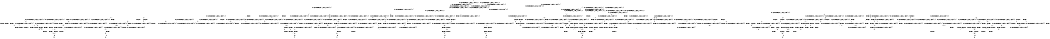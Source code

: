 digraph BCG {
size = "7, 10.5";
center = TRUE;
node [shape = circle];
0 [peripheries = 2];
0 -> 1 [label = "EX !0 !ATOMIC_EXCH_BRANCH (1, +0, FALSE, +0, 1, TRUE) !{0, 1, 2}"];
0 -> 2 [label = "EX !2 !ATOMIC_EXCH_BRANCH (1, +0, FALSE, +0, 1, TRUE) !{0, 1, 2}"];
0 -> 3 [label = "EX !1 !ATOMIC_EXCH_BRANCH (1, +1, TRUE, +0, 2, TRUE) !{0, 1, 2}"];
0 -> 4 [label = "EX !0 !ATOMIC_EXCH_BRANCH (1, +0, FALSE, +0, 1, TRUE) !{0, 1, 2}"];
1 -> 1 [label = "EX !0 !ATOMIC_EXCH_BRANCH (1, +0, FALSE, +0, 1, TRUE) !{0, 1, 2}"];
1 -> 5 [label = "EX !2 !ATOMIC_EXCH_BRANCH (1, +0, FALSE, +0, 1, TRUE) !{0, 1, 2}"];
1 -> 6 [label = "EX !1 !ATOMIC_EXCH_BRANCH (1, +1, TRUE, +0, 2, TRUE) !{0, 1, 2}"];
1 -> 4 [label = "EX !0 !ATOMIC_EXCH_BRANCH (1, +0, FALSE, +0, 1, TRUE) !{0, 1, 2}"];
2 -> 2 [label = "EX !2 !ATOMIC_EXCH_BRANCH (1, +0, FALSE, +0, 1, TRUE) !{0, 1, 2}"];
2 -> 5 [label = "EX !0 !ATOMIC_EXCH_BRANCH (1, +0, FALSE, +0, 1, TRUE) !{0, 1, 2}"];
2 -> 7 [label = "EX !1 !ATOMIC_EXCH_BRANCH (1, +1, TRUE, +0, 2, TRUE) !{0, 1, 2}"];
2 -> 8 [label = "EX !0 !ATOMIC_EXCH_BRANCH (1, +0, FALSE, +0, 1, TRUE) !{0, 1, 2}"];
3 -> 9 [label = "EX !0 !ATOMIC_EXCH_BRANCH (1, +0, FALSE, +0, 1, FALSE) !{0, 1, 2}"];
3 -> 10 [label = "EX !2 !ATOMIC_EXCH_BRANCH (1, +0, FALSE, +0, 1, FALSE) !{0, 1, 2}"];
3 -> 11 [label = "TERMINATE !1"];
3 -> 12 [label = "EX !0 !ATOMIC_EXCH_BRANCH (1, +0, FALSE, +0, 1, FALSE) !{0, 1, 2}"];
4 -> 13 [label = "EX !1 !ATOMIC_EXCH_BRANCH (1, +1, TRUE, +0, 2, TRUE) !{0, 1, 2}"];
4 -> 4 [label = "EX !0 !ATOMIC_EXCH_BRANCH (1, +0, FALSE, +0, 1, TRUE) !{0, 1, 2}"];
4 -> 8 [label = "EX !2 !ATOMIC_EXCH_BRANCH (1, +0, FALSE, +0, 1, TRUE) !{0, 1, 2}"];
4 -> 14 [label = "EX !1 !ATOMIC_EXCH_BRANCH (1, +1, TRUE, +0, 2, TRUE) !{0, 1, 2}"];
5 -> 5 [label = "EX !0 !ATOMIC_EXCH_BRANCH (1, +0, FALSE, +0, 1, TRUE) !{0, 1, 2}"];
5 -> 5 [label = "EX !2 !ATOMIC_EXCH_BRANCH (1, +0, FALSE, +0, 1, TRUE) !{0, 1, 2}"];
5 -> 15 [label = "EX !1 !ATOMIC_EXCH_BRANCH (1, +1, TRUE, +0, 2, TRUE) !{0, 1, 2}"];
5 -> 8 [label = "EX !0 !ATOMIC_EXCH_BRANCH (1, +0, FALSE, +0, 1, TRUE) !{0, 1, 2}"];
6 -> 9 [label = "EX !0 !ATOMIC_EXCH_BRANCH (1, +0, FALSE, +0, 1, FALSE) !{0, 1, 2}"];
6 -> 16 [label = "EX !2 !ATOMIC_EXCH_BRANCH (1, +0, FALSE, +0, 1, FALSE) !{0, 1, 2}"];
6 -> 17 [label = "TERMINATE !1"];
6 -> 12 [label = "EX !0 !ATOMIC_EXCH_BRANCH (1, +0, FALSE, +0, 1, FALSE) !{0, 1, 2}"];
7 -> 10 [label = "EX !2 !ATOMIC_EXCH_BRANCH (1, +0, FALSE, +0, 1, FALSE) !{0, 1, 2}"];
7 -> 18 [label = "EX !0 !ATOMIC_EXCH_BRANCH (1, +0, FALSE, +0, 1, FALSE) !{0, 1, 2}"];
7 -> 19 [label = "TERMINATE !1"];
7 -> 20 [label = "EX !0 !ATOMIC_EXCH_BRANCH (1, +0, FALSE, +0, 1, FALSE) !{0, 1, 2}"];
8 -> 21 [label = "EX !1 !ATOMIC_EXCH_BRANCH (1, +1, TRUE, +0, 2, TRUE) !{0, 1, 2}"];
8 -> 8 [label = "EX !0 !ATOMIC_EXCH_BRANCH (1, +0, FALSE, +0, 1, TRUE) !{0, 1, 2}"];
8 -> 8 [label = "EX !2 !ATOMIC_EXCH_BRANCH (1, +0, FALSE, +0, 1, TRUE) !{0, 1, 2}"];
8 -> 22 [label = "EX !1 !ATOMIC_EXCH_BRANCH (1, +1, TRUE, +0, 2, TRUE) !{0, 1, 2}"];
9 -> 23 [label = "EX !2 !ATOMIC_EXCH_BRANCH (1, +0, FALSE, +0, 1, FALSE) !{0, 1, 2}"];
9 -> 24 [label = "TERMINATE !0"];
9 -> 25 [label = "TERMINATE !1"];
10 -> 23 [label = "EX !0 !ATOMIC_EXCH_BRANCH (1, +0, FALSE, +0, 1, FALSE) !{0, 1, 2}"];
10 -> 26 [label = "TERMINATE !2"];
10 -> 27 [label = "TERMINATE !1"];
10 -> 28 [label = "EX !0 !ATOMIC_EXCH_BRANCH (1, +0, FALSE, +0, 1, FALSE) !{0, 1, 2}"];
11 -> 29 [label = "EX !0 !ATOMIC_EXCH_BRANCH (1, +0, FALSE, +0, 1, FALSE) !{0, 2}"];
11 -> 30 [label = "EX !2 !ATOMIC_EXCH_BRANCH (1, +0, FALSE, +0, 1, FALSE) !{0, 2}"];
11 -> 31 [label = "EX !0 !ATOMIC_EXCH_BRANCH (1, +0, FALSE, +0, 1, FALSE) !{0, 2}"];
12 -> 28 [label = "EX !2 !ATOMIC_EXCH_BRANCH (1, +0, FALSE, +0, 1, FALSE) !{0, 1, 2}"];
12 -> 32 [label = "TERMINATE !0"];
12 -> 33 [label = "TERMINATE !1"];
13 -> 34 [label = "EX !2 !ATOMIC_EXCH_BRANCH (1, +0, FALSE, +0, 1, FALSE) !{0, 1, 2}"];
13 -> 35 [label = "EX !0 !ATOMIC_EXCH_BRANCH (1, +0, FALSE, +0, 1, FALSE) !{0, 1, 2}"];
13 -> 36 [label = "EX !2 !ATOMIC_EXCH_BRANCH (1, +0, FALSE, +0, 1, FALSE) !{0, 1, 2}"];
13 -> 37 [label = "TERMINATE !1"];
14 -> 12 [label = "EX !0 !ATOMIC_EXCH_BRANCH (1, +0, FALSE, +0, 1, FALSE) !{0, 1, 2}"];
14 -> 38 [label = "EX !2 !ATOMIC_EXCH_BRANCH (1, +0, FALSE, +0, 1, FALSE) !{0, 1, 2}"];
14 -> 39 [label = "TERMINATE !1"];
15 -> 18 [label = "EX !0 !ATOMIC_EXCH_BRANCH (1, +0, FALSE, +0, 1, FALSE) !{0, 1, 2}"];
15 -> 16 [label = "EX !2 !ATOMIC_EXCH_BRANCH (1, +0, FALSE, +0, 1, FALSE) !{0, 1, 2}"];
15 -> 40 [label = "TERMINATE !1"];
15 -> 20 [label = "EX !0 !ATOMIC_EXCH_BRANCH (1, +0, FALSE, +0, 1, FALSE) !{0, 1, 2}"];
16 -> 23 [label = "EX !0 !ATOMIC_EXCH_BRANCH (1, +0, FALSE, +0, 1, FALSE) !{0, 1, 2}"];
16 -> 41 [label = "TERMINATE !2"];
16 -> 42 [label = "TERMINATE !1"];
16 -> 28 [label = "EX !0 !ATOMIC_EXCH_BRANCH (1, +0, FALSE, +0, 1, FALSE) !{0, 1, 2}"];
17 -> 29 [label = "EX !0 !ATOMIC_EXCH_BRANCH (1, +0, FALSE, +0, 1, FALSE) !{0, 2}"];
17 -> 43 [label = "EX !2 !ATOMIC_EXCH_BRANCH (1, +0, FALSE, +0, 1, FALSE) !{0, 2}"];
17 -> 31 [label = "EX !0 !ATOMIC_EXCH_BRANCH (1, +0, FALSE, +0, 1, FALSE) !{0, 2}"];
18 -> 23 [label = "EX !2 !ATOMIC_EXCH_BRANCH (1, +0, FALSE, +0, 1, FALSE) !{0, 1, 2}"];
18 -> 44 [label = "TERMINATE !0"];
18 -> 45 [label = "TERMINATE !1"];
19 -> 30 [label = "EX !2 !ATOMIC_EXCH_BRANCH (1, +0, FALSE, +0, 1, FALSE) !{0, 2}"];
19 -> 46 [label = "EX !0 !ATOMIC_EXCH_BRANCH (1, +0, FALSE, +0, 1, FALSE) !{0, 2}"];
19 -> 47 [label = "EX !0 !ATOMIC_EXCH_BRANCH (1, +0, FALSE, +0, 1, FALSE) !{0, 2}"];
20 -> 28 [label = "EX !2 !ATOMIC_EXCH_BRANCH (1, +0, FALSE, +0, 1, FALSE) !{0, 1, 2}"];
20 -> 48 [label = "TERMINATE !0"];
20 -> 49 [label = "TERMINATE !1"];
21 -> 34 [label = "EX !2 !ATOMIC_EXCH_BRANCH (1, +0, FALSE, +0, 1, FALSE) !{0, 1, 2}"];
21 -> 50 [label = "EX !0 !ATOMIC_EXCH_BRANCH (1, +0, FALSE, +0, 1, FALSE) !{0, 1, 2}"];
21 -> 36 [label = "EX !2 !ATOMIC_EXCH_BRANCH (1, +0, FALSE, +0, 1, FALSE) !{0, 1, 2}"];
21 -> 51 [label = "TERMINATE !1"];
22 -> 20 [label = "EX !0 !ATOMIC_EXCH_BRANCH (1, +0, FALSE, +0, 1, FALSE) !{0, 1, 2}"];
22 -> 38 [label = "EX !2 !ATOMIC_EXCH_BRANCH (1, +0, FALSE, +0, 1, FALSE) !{0, 1, 2}"];
22 -> 52 [label = "TERMINATE !1"];
23 -> 53 [label = "TERMINATE !0"];
23 -> 54 [label = "TERMINATE !2"];
23 -> 55 [label = "TERMINATE !1"];
24 -> 56 [label = "EX !2 !ATOMIC_EXCH_BRANCH (1, +0, FALSE, +0, 1, FALSE) !{1, 2}"];
24 -> 57 [label = "TERMINATE !1"];
25 -> 58 [label = "EX !2 !ATOMIC_EXCH_BRANCH (1, +0, FALSE, +0, 1, FALSE) !{0, 2}"];
25 -> 57 [label = "TERMINATE !0"];
26 -> 59 [label = "EX !0 !ATOMIC_EXCH_BRANCH (1, +0, FALSE, +0, 1, FALSE) !{0, 1}"];
26 -> 60 [label = "TERMINATE !1"];
26 -> 61 [label = "EX !0 !ATOMIC_EXCH_BRANCH (1, +0, FALSE, +0, 1, FALSE) !{0, 1}"];
27 -> 58 [label = "EX !0 !ATOMIC_EXCH_BRANCH (1, +0, FALSE, +0, 1, FALSE) !{0, 2}"];
27 -> 60 [label = "TERMINATE !2"];
27 -> 62 [label = "EX !0 !ATOMIC_EXCH_BRANCH (1, +0, FALSE, +0, 1, FALSE) !{0, 2}"];
28 -> 63 [label = "TERMINATE !0"];
28 -> 64 [label = "TERMINATE !2"];
28 -> 65 [label = "TERMINATE !1"];
29 -> 58 [label = "EX !2 !ATOMIC_EXCH_BRANCH (1, +0, FALSE, +0, 1, FALSE) !{0, 2}"];
29 -> 57 [label = "TERMINATE !0"];
30 -> 58 [label = "EX !0 !ATOMIC_EXCH_BRANCH (1, +0, FALSE, +0, 1, FALSE) !{0, 2}"];
30 -> 60 [label = "TERMINATE !2"];
30 -> 62 [label = "EX !0 !ATOMIC_EXCH_BRANCH (1, +0, FALSE, +0, 1, FALSE) !{0, 2}"];
31 -> 66 [label = "EX !2 !ATOMIC_EXCH_BRANCH (1, +0, FALSE, +0, 1, FALSE) !{0, 2}"];
31 -> 62 [label = "EX !2 !ATOMIC_EXCH_BRANCH (1, +0, FALSE, +0, 1, FALSE) !{0, 2}"];
31 -> 67 [label = "TERMINATE !0"];
32 -> 68 [label = "EX !2 !ATOMIC_EXCH_BRANCH (1, +0, FALSE, +0, 1, FALSE) !{1, 2}"];
32 -> 69 [label = "TERMINATE !1"];
33 -> 70 [label = "EX !2 !ATOMIC_EXCH_BRANCH (1, +0, FALSE, +0, 1, FALSE) !{0, 2}"];
33 -> 69 [label = "TERMINATE !0"];
34 -> 71 [label = "EX !0 !ATOMIC_EXCH_BRANCH (1, +0, FALSE, +0, 1, FALSE) !{0, 1, 2}"];
34 -> 72 [label = "TERMINATE !2"];
34 -> 73 [label = "TERMINATE !1"];
34 -> 28 [label = "EX !0 !ATOMIC_EXCH_BRANCH (1, +0, FALSE, +0, 1, FALSE) !{0, 1, 2}"];
35 -> 71 [label = "EX !2 !ATOMIC_EXCH_BRANCH (1, +0, FALSE, +0, 1, FALSE) !{0, 1, 2}"];
35 -> 74 [label = "EX !2 !ATOMIC_EXCH_BRANCH (1, +0, FALSE, +0, 1, FALSE) !{0, 1, 2}"];
35 -> 75 [label = "TERMINATE !0"];
35 -> 76 [label = "TERMINATE !1"];
36 -> 74 [label = "EX !0 !ATOMIC_EXCH_BRANCH (1, +0, FALSE, +0, 1, FALSE) !{0, 1, 2}"];
36 -> 77 [label = "TERMINATE !2"];
36 -> 78 [label = "TERMINATE !1"];
37 -> 79 [label = "EX !0 !ATOMIC_EXCH_BRANCH (1, +0, FALSE, +0, 1, FALSE) !{0, 2}"];
37 -> 80 [label = "EX !2 !ATOMIC_EXCH_BRANCH (1, +0, FALSE, +0, 1, FALSE) !{0, 2}"];
38 -> 28 [label = "EX !0 !ATOMIC_EXCH_BRANCH (1, +0, FALSE, +0, 1, FALSE) !{0, 1, 2}"];
38 -> 81 [label = "TERMINATE !2"];
38 -> 82 [label = "TERMINATE !1"];
39 -> 83 [label = "EX !0 !ATOMIC_EXCH_BRANCH (1, +0, FALSE, +0, 1, FALSE) !{0, 2}"];
39 -> 84 [label = "EX !2 !ATOMIC_EXCH_BRANCH (1, +0, FALSE, +0, 1, FALSE) !{0, 2}"];
40 -> 46 [label = "EX !0 !ATOMIC_EXCH_BRANCH (1, +0, FALSE, +0, 1, FALSE) !{0, 2}"];
40 -> 43 [label = "EX !2 !ATOMIC_EXCH_BRANCH (1, +0, FALSE, +0, 1, FALSE) !{0, 2}"];
40 -> 47 [label = "EX !0 !ATOMIC_EXCH_BRANCH (1, +0, FALSE, +0, 1, FALSE) !{0, 2}"];
41 -> 59 [label = "EX !0 !ATOMIC_EXCH_BRANCH (1, +0, FALSE, +0, 1, FALSE) !{0, 1}"];
41 -> 85 [label = "TERMINATE !1"];
41 -> 61 [label = "EX !0 !ATOMIC_EXCH_BRANCH (1, +0, FALSE, +0, 1, FALSE) !{0, 1}"];
42 -> 58 [label = "EX !0 !ATOMIC_EXCH_BRANCH (1, +0, FALSE, +0, 1, FALSE) !{0, 2}"];
42 -> 85 [label = "TERMINATE !2"];
42 -> 62 [label = "EX !0 !ATOMIC_EXCH_BRANCH (1, +0, FALSE, +0, 1, FALSE) !{0, 2}"];
43 -> 58 [label = "EX !0 !ATOMIC_EXCH_BRANCH (1, +0, FALSE, +0, 1, FALSE) !{0, 2}"];
43 -> 85 [label = "TERMINATE !2"];
43 -> 62 [label = "EX !0 !ATOMIC_EXCH_BRANCH (1, +0, FALSE, +0, 1, FALSE) !{0, 2}"];
44 -> 56 [label = "EX !2 !ATOMIC_EXCH_BRANCH (1, +0, FALSE, +0, 1, FALSE) !{1, 2}"];
44 -> 86 [label = "TERMINATE !1"];
45 -> 58 [label = "EX !2 !ATOMIC_EXCH_BRANCH (1, +0, FALSE, +0, 1, FALSE) !{0, 2}"];
45 -> 86 [label = "TERMINATE !0"];
46 -> 58 [label = "EX !2 !ATOMIC_EXCH_BRANCH (1, +0, FALSE, +0, 1, FALSE) !{0, 2}"];
46 -> 86 [label = "TERMINATE !0"];
47 -> 66 [label = "EX !2 !ATOMIC_EXCH_BRANCH (1, +0, FALSE, +0, 1, FALSE) !{0, 2}"];
47 -> 62 [label = "EX !2 !ATOMIC_EXCH_BRANCH (1, +0, FALSE, +0, 1, FALSE) !{0, 2}"];
47 -> 87 [label = "TERMINATE !0"];
48 -> 68 [label = "EX !2 !ATOMIC_EXCH_BRANCH (1, +0, FALSE, +0, 1, FALSE) !{1, 2}"];
48 -> 88 [label = "TERMINATE !1"];
49 -> 70 [label = "EX !2 !ATOMIC_EXCH_BRANCH (1, +0, FALSE, +0, 1, FALSE) !{0, 2}"];
49 -> 88 [label = "TERMINATE !0"];
50 -> 71 [label = "EX !2 !ATOMIC_EXCH_BRANCH (1, +0, FALSE, +0, 1, FALSE) !{0, 1, 2}"];
50 -> 74 [label = "EX !2 !ATOMIC_EXCH_BRANCH (1, +0, FALSE, +0, 1, FALSE) !{0, 1, 2}"];
50 -> 89 [label = "TERMINATE !0"];
50 -> 90 [label = "TERMINATE !1"];
51 -> 91 [label = "EX !0 !ATOMIC_EXCH_BRANCH (1, +0, FALSE, +0, 1, FALSE) !{0, 2}"];
51 -> 80 [label = "EX !2 !ATOMIC_EXCH_BRANCH (1, +0, FALSE, +0, 1, FALSE) !{0, 2}"];
52 -> 92 [label = "EX !0 !ATOMIC_EXCH_BRANCH (1, +0, FALSE, +0, 1, FALSE) !{0, 2}"];
52 -> 84 [label = "EX !2 !ATOMIC_EXCH_BRANCH (1, +0, FALSE, +0, 1, FALSE) !{0, 2}"];
53 -> 93 [label = "TERMINATE !2"];
53 -> 94 [label = "TERMINATE !1"];
54 -> 93 [label = "TERMINATE !0"];
54 -> 95 [label = "TERMINATE !1"];
55 -> 94 [label = "TERMINATE !0"];
55 -> 95 [label = "TERMINATE !2"];
56 -> 93 [label = "TERMINATE !2"];
56 -> 94 [label = "TERMINATE !1"];
57 -> 96 [label = "EX !2 !ATOMIC_EXCH_BRANCH (1, +0, FALSE, +0, 1, FALSE) !{2}"];
57 -> 97 [label = "EX !2 !ATOMIC_EXCH_BRANCH (1, +0, FALSE, +0, 1, FALSE) !{2}"];
58 -> 94 [label = "TERMINATE !0"];
58 -> 95 [label = "TERMINATE !2"];
59 -> 93 [label = "TERMINATE !0"];
59 -> 95 [label = "TERMINATE !1"];
60 -> 98 [label = "EX !0 !ATOMIC_EXCH_BRANCH (1, +0, FALSE, +0, 1, FALSE) !{0}"];
60 -> 99 [label = "EX !0 !ATOMIC_EXCH_BRANCH (1, +0, FALSE, +0, 1, FALSE) !{0}"];
61 -> 100 [label = "TERMINATE !0"];
61 -> 101 [label = "TERMINATE !1"];
62 -> 102 [label = "TERMINATE !0"];
62 -> 103 [label = "TERMINATE !2"];
63 -> 104 [label = "TERMINATE !2"];
63 -> 105 [label = "TERMINATE !1"];
64 -> 104 [label = "TERMINATE !0"];
64 -> 106 [label = "TERMINATE !1"];
65 -> 105 [label = "TERMINATE !0"];
65 -> 106 [label = "TERMINATE !2"];
66 -> 107 [label = "TERMINATE !0"];
66 -> 108 [label = "TERMINATE !2"];
67 -> 109 [label = "EX !2 !ATOMIC_EXCH_BRANCH (1, +0, FALSE, +0, 1, FALSE) !{2}"];
68 -> 104 [label = "TERMINATE !2"];
68 -> 105 [label = "TERMINATE !1"];
69 -> 110 [label = "EX !2 !ATOMIC_EXCH_BRANCH (1, +0, FALSE, +0, 1, FALSE) !{2}"];
70 -> 105 [label = "TERMINATE !0"];
70 -> 106 [label = "TERMINATE !2"];
71 -> 111 [label = "TERMINATE !0"];
71 -> 112 [label = "TERMINATE !2"];
71 -> 113 [label = "TERMINATE !1"];
72 -> 114 [label = "EX !0 !ATOMIC_EXCH_BRANCH (1, +0, FALSE, +0, 1, FALSE) !{0, 1}"];
72 -> 115 [label = "TERMINATE !1"];
73 -> 116 [label = "EX !0 !ATOMIC_EXCH_BRANCH (1, +0, FALSE, +0, 1, FALSE) !{0, 2}"];
73 -> 115 [label = "TERMINATE !2"];
74 -> 117 [label = "TERMINATE !0"];
74 -> 118 [label = "TERMINATE !2"];
74 -> 119 [label = "TERMINATE !1"];
75 -> 120 [label = "EX !2 !ATOMIC_EXCH_BRANCH (1, +0, FALSE, +0, 1, FALSE) !{1, 2}"];
75 -> 121 [label = "TERMINATE !1"];
76 -> 122 [label = "EX !2 !ATOMIC_EXCH_BRANCH (1, +0, FALSE, +0, 1, FALSE) !{0, 2}"];
76 -> 121 [label = "TERMINATE !0"];
77 -> 123 [label = "EX !0 !ATOMIC_EXCH_BRANCH (1, +0, FALSE, +0, 1, FALSE) !{0, 1}"];
77 -> 124 [label = "TERMINATE !1"];
78 -> 122 [label = "EX !0 !ATOMIC_EXCH_BRANCH (1, +0, FALSE, +0, 1, FALSE) !{0, 2}"];
78 -> 124 [label = "TERMINATE !2"];
79 -> 122 [label = "EX !2 !ATOMIC_EXCH_BRANCH (1, +0, FALSE, +0, 1, FALSE) !{0, 2}"];
79 -> 121 [label = "TERMINATE !0"];
80 -> 122 [label = "EX !0 !ATOMIC_EXCH_BRANCH (1, +0, FALSE, +0, 1, FALSE) !{0, 2}"];
80 -> 124 [label = "TERMINATE !2"];
81 -> 125 [label = "EX !0 !ATOMIC_EXCH_BRANCH (1, +0, FALSE, +0, 1, FALSE) !{0, 1}"];
81 -> 126 [label = "TERMINATE !1"];
82 -> 70 [label = "EX !0 !ATOMIC_EXCH_BRANCH (1, +0, FALSE, +0, 1, FALSE) !{0, 2}"];
82 -> 126 [label = "TERMINATE !2"];
83 -> 70 [label = "EX !2 !ATOMIC_EXCH_BRANCH (1, +0, FALSE, +0, 1, FALSE) !{0, 2}"];
83 -> 69 [label = "TERMINATE !0"];
84 -> 70 [label = "EX !0 !ATOMIC_EXCH_BRANCH (1, +0, FALSE, +0, 1, FALSE) !{0, 2}"];
84 -> 126 [label = "TERMINATE !2"];
85 -> 98 [label = "EX !0 !ATOMIC_EXCH_BRANCH (1, +0, FALSE, +0, 1, FALSE) !{0}"];
85 -> 99 [label = "EX !0 !ATOMIC_EXCH_BRANCH (1, +0, FALSE, +0, 1, FALSE) !{0}"];
86 -> 96 [label = "EX !2 !ATOMIC_EXCH_BRANCH (1, +0, FALSE, +0, 1, FALSE) !{2}"];
86 -> 97 [label = "EX !2 !ATOMIC_EXCH_BRANCH (1, +0, FALSE, +0, 1, FALSE) !{2}"];
87 -> 109 [label = "EX !2 !ATOMIC_EXCH_BRANCH (1, +0, FALSE, +0, 1, FALSE) !{2}"];
88 -> 110 [label = "EX !2 !ATOMIC_EXCH_BRANCH (1, +0, FALSE, +0, 1, FALSE) !{2}"];
89 -> 120 [label = "EX !2 !ATOMIC_EXCH_BRANCH (1, +0, FALSE, +0, 1, FALSE) !{1, 2}"];
89 -> 127 [label = "TERMINATE !1"];
90 -> 122 [label = "EX !2 !ATOMIC_EXCH_BRANCH (1, +0, FALSE, +0, 1, FALSE) !{0, 2}"];
90 -> 127 [label = "TERMINATE !0"];
91 -> 122 [label = "EX !2 !ATOMIC_EXCH_BRANCH (1, +0, FALSE, +0, 1, FALSE) !{0, 2}"];
91 -> 127 [label = "TERMINATE !0"];
92 -> 70 [label = "EX !2 !ATOMIC_EXCH_BRANCH (1, +0, FALSE, +0, 1, FALSE) !{0, 2}"];
92 -> 88 [label = "TERMINATE !0"];
93 -> 128 [label = "TERMINATE !1"];
94 -> 128 [label = "TERMINATE !2"];
95 -> 128 [label = "TERMINATE !0"];
96 -> 128 [label = "TERMINATE !2"];
97 -> 129 [label = "TERMINATE !2"];
98 -> 128 [label = "TERMINATE !0"];
99 -> 130 [label = "TERMINATE !0"];
100 -> 131 [label = "TERMINATE !1"];
101 -> 131 [label = "TERMINATE !0"];
102 -> 132 [label = "TERMINATE !2"];
103 -> 132 [label = "TERMINATE !0"];
104 -> 133 [label = "TERMINATE !1"];
105 -> 133 [label = "TERMINATE !2"];
106 -> 133 [label = "TERMINATE !0"];
107 -> 134 [label = "TERMINATE !2"];
108 -> 134 [label = "TERMINATE !0"];
109 -> 132 [label = "TERMINATE !2"];
110 -> 133 [label = "TERMINATE !2"];
111 -> 135 [label = "TERMINATE !2"];
111 -> 136 [label = "TERMINATE !1"];
112 -> 135 [label = "TERMINATE !0"];
112 -> 137 [label = "TERMINATE !1"];
113 -> 136 [label = "TERMINATE !0"];
113 -> 137 [label = "TERMINATE !2"];
114 -> 135 [label = "TERMINATE !0"];
114 -> 137 [label = "TERMINATE !1"];
115 -> 138 [label = "EX !0 !ATOMIC_EXCH_BRANCH (1, +0, FALSE, +0, 1, FALSE) !{0}"];
116 -> 136 [label = "TERMINATE !0"];
116 -> 137 [label = "TERMINATE !2"];
117 -> 139 [label = "TERMINATE !2"];
117 -> 140 [label = "TERMINATE !1"];
118 -> 139 [label = "TERMINATE !0"];
118 -> 141 [label = "TERMINATE !1"];
119 -> 140 [label = "TERMINATE !0"];
119 -> 141 [label = "TERMINATE !2"];
120 -> 139 [label = "TERMINATE !2"];
120 -> 140 [label = "TERMINATE !1"];
121 -> 142 [label = "EX !2 !ATOMIC_EXCH_BRANCH (1, +0, FALSE, +0, 1, FALSE) !{2}"];
122 -> 140 [label = "TERMINATE !0"];
122 -> 141 [label = "TERMINATE !2"];
123 -> 139 [label = "TERMINATE !0"];
123 -> 141 [label = "TERMINATE !1"];
124 -> 143 [label = "EX !0 !ATOMIC_EXCH_BRANCH (1, +0, FALSE, +0, 1, FALSE) !{0}"];
125 -> 104 [label = "TERMINATE !0"];
125 -> 106 [label = "TERMINATE !1"];
126 -> 144 [label = "EX !0 !ATOMIC_EXCH_BRANCH (1, +0, FALSE, +0, 1, FALSE) !{0}"];
127 -> 142 [label = "EX !2 !ATOMIC_EXCH_BRANCH (1, +0, FALSE, +0, 1, FALSE) !{2}"];
128 -> 145 [label = "exit"];
129 -> 146 [label = "exit"];
130 -> 147 [label = "exit"];
131 -> 148 [label = "exit"];
132 -> 149 [label = "exit"];
133 -> 150 [label = "exit"];
134 -> 151 [label = "exit"];
135 -> 152 [label = "TERMINATE !1"];
136 -> 152 [label = "TERMINATE !2"];
137 -> 152 [label = "TERMINATE !0"];
138 -> 152 [label = "TERMINATE !0"];
139 -> 153 [label = "TERMINATE !1"];
140 -> 153 [label = "TERMINATE !2"];
141 -> 153 [label = "TERMINATE !0"];
142 -> 153 [label = "TERMINATE !2"];
143 -> 153 [label = "TERMINATE !0"];
144 -> 133 [label = "TERMINATE !0"];
152 -> 154 [label = "exit"];
153 -> 155 [label = "exit"];
}
